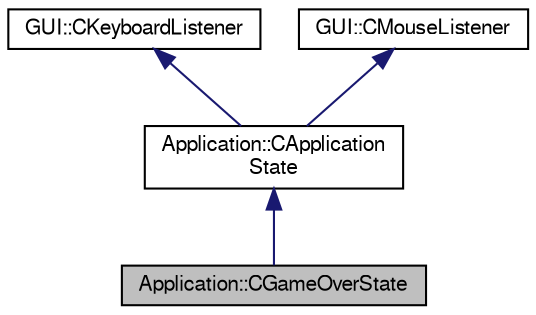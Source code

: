 digraph "Application::CGameOverState"
{
  edge [fontname="FreeSans",fontsize="10",labelfontname="FreeSans",labelfontsize="10"];
  node [fontname="FreeSans",fontsize="10",shape=record];
  Node1 [label="Application::CGameOverState",height=0.2,width=0.4,color="black", fillcolor="grey75", style="filled", fontcolor="black"];
  Node2 -> Node1 [dir="back",color="midnightblue",fontsize="10",style="solid",fontname="FreeSans"];
  Node2 [label="Application::CApplication\lState",height=0.2,width=0.4,color="black", fillcolor="white", style="filled",URL="$class_application_1_1_c_application_state.html",tooltip="Clase CApplicationState; representa un estado de la aplicación, como el estado del menú..."];
  Node3 -> Node2 [dir="back",color="midnightblue",fontsize="10",style="solid",fontname="FreeSans"];
  Node3 [label="GUI::CKeyboardListener",height=0.2,width=0.4,color="black", fillcolor="white", style="filled",URL="$class_g_u_i_1_1_c_keyboard_listener.html",tooltip="Esta clase debe ser implementada por las clases que quieren registrarse en el gestor de periféricos d..."];
  Node4 -> Node2 [dir="back",color="midnightblue",fontsize="10",style="solid",fontname="FreeSans"];
  Node4 [label="GUI::CMouseListener",height=0.2,width=0.4,color="black", fillcolor="white", style="filled",URL="$class_g_u_i_1_1_c_mouse_listener.html",tooltip="Esta clase debe ser implementada por las clases que quieren registrarse en el gestor de periféricos d..."];
}
